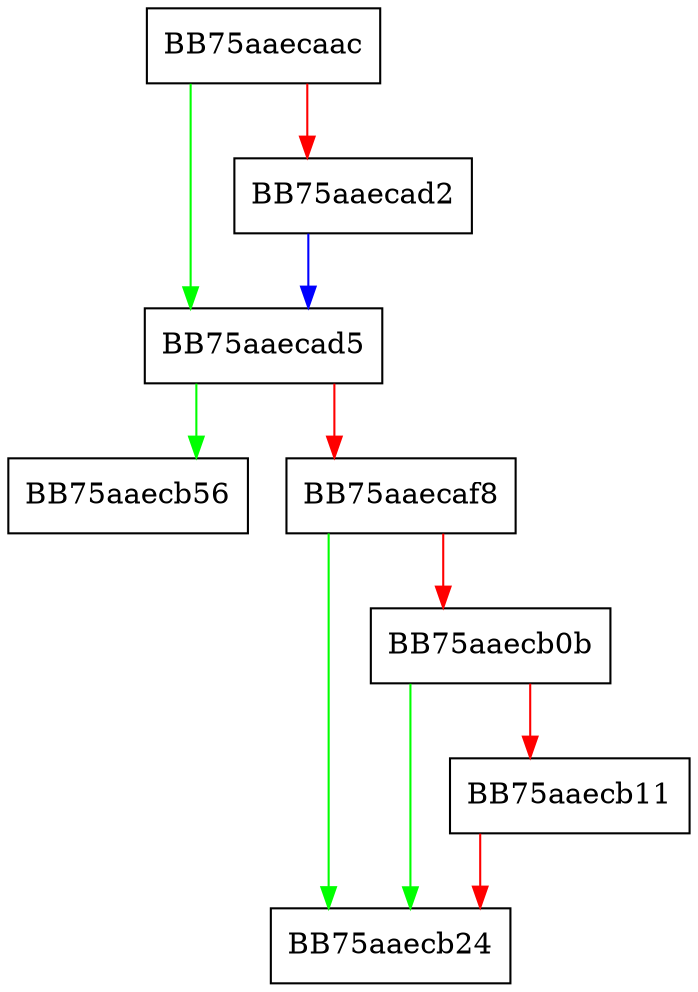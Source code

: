 digraph GenRandomGUID {
  node [shape="box"];
  graph [splines=ortho];
  BB75aaecaac -> BB75aaecad5 [color="green"];
  BB75aaecaac -> BB75aaecad2 [color="red"];
  BB75aaecad2 -> BB75aaecad5 [color="blue"];
  BB75aaecad5 -> BB75aaecb56 [color="green"];
  BB75aaecad5 -> BB75aaecaf8 [color="red"];
  BB75aaecaf8 -> BB75aaecb24 [color="green"];
  BB75aaecaf8 -> BB75aaecb0b [color="red"];
  BB75aaecb0b -> BB75aaecb24 [color="green"];
  BB75aaecb0b -> BB75aaecb11 [color="red"];
  BB75aaecb11 -> BB75aaecb24 [color="red"];
}